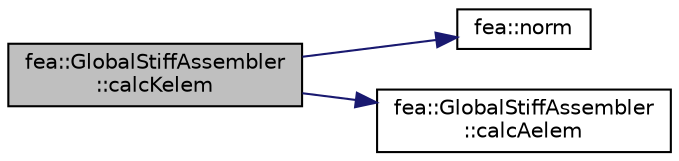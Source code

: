 digraph "fea::GlobalStiffAssembler::calcKelem"
{
  edge [fontname="Helvetica",fontsize="10",labelfontname="Helvetica",labelfontsize="10"];
  node [fontname="Helvetica",fontsize="10",shape=record];
  rankdir="LR";
  Node1 [label="fea::GlobalStiffAssembler\l::calcKelem",height=0.2,width=0.4,color="black", fillcolor="grey75", style="filled", fontcolor="black"];
  Node1 -> Node2 [color="midnightblue",fontsize="10",style="solid",fontname="Helvetica"];
  Node2 [label="fea::norm",height=0.2,width=0.4,color="black", fillcolor="white", style="filled",URL="$namespacefea.html#a22c94233f560b36c5e782d6e73cebae3",tooltip="Calculates the distance between 2 nodes. "];
  Node1 -> Node3 [color="midnightblue",fontsize="10",style="solid",fontname="Helvetica"];
  Node3 [label="fea::GlobalStiffAssembler\l::calcAelem",height=0.2,width=0.4,color="black", fillcolor="white", style="filled",URL="$classfea_1_1_global_stiff_assembler.html#a9c403407b2a17700bec9de277ae717d8",tooltip="Updates the rotation and transposed rotation matrices. "];
}
